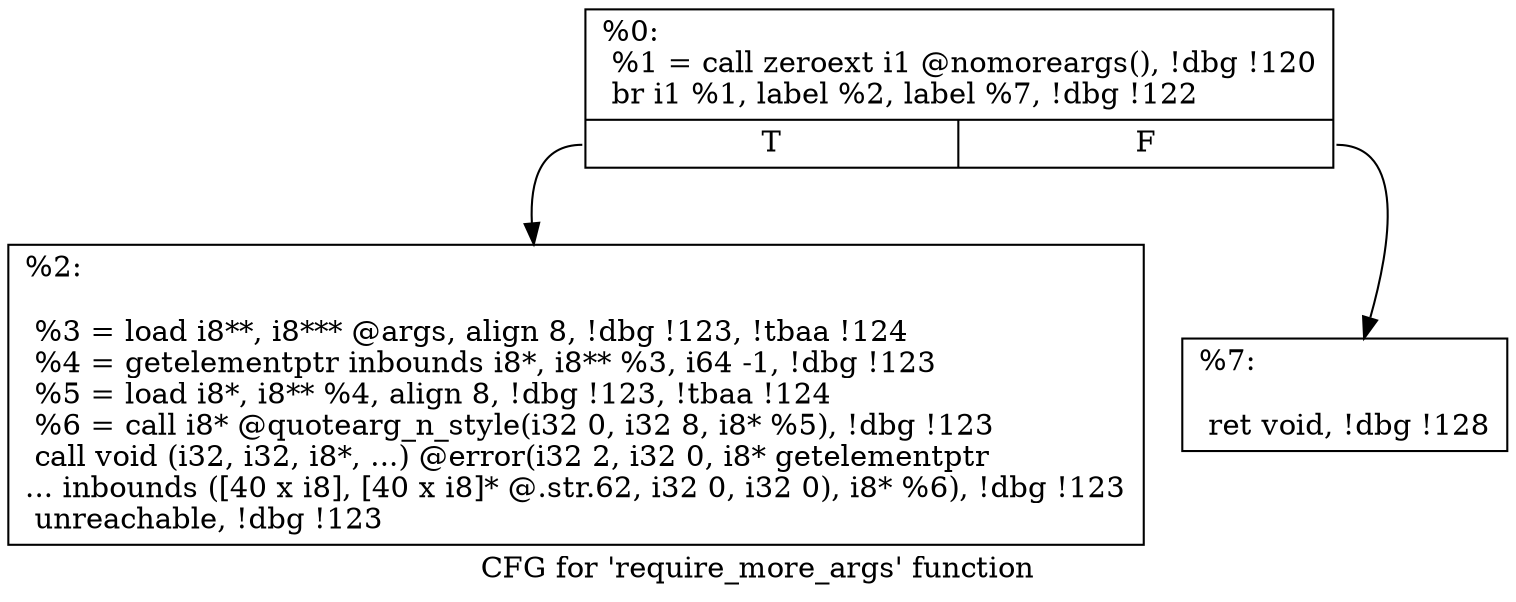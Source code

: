 digraph "CFG for 'require_more_args' function" {
	label="CFG for 'require_more_args' function";

	Node0x23db600 [shape=record,label="{%0:\l  %1 = call zeroext i1 @nomoreargs(), !dbg !120\l  br i1 %1, label %2, label %7, !dbg !122\l|{<s0>T|<s1>F}}"];
	Node0x23db600:s0 -> Node0x23db650;
	Node0x23db600:s1 -> Node0x23db6a0;
	Node0x23db650 [shape=record,label="{%2:\l\l  %3 = load i8**, i8*** @args, align 8, !dbg !123, !tbaa !124\l  %4 = getelementptr inbounds i8*, i8** %3, i64 -1, !dbg !123\l  %5 = load i8*, i8** %4, align 8, !dbg !123, !tbaa !124\l  %6 = call i8* @quotearg_n_style(i32 0, i32 8, i8* %5), !dbg !123\l  call void (i32, i32, i8*, ...) @error(i32 2, i32 0, i8* getelementptr\l... inbounds ([40 x i8], [40 x i8]* @.str.62, i32 0, i32 0), i8* %6), !dbg !123\l  unreachable, !dbg !123\l}"];
	Node0x23db6a0 [shape=record,label="{%7:\l\l  ret void, !dbg !128\l}"];
}
